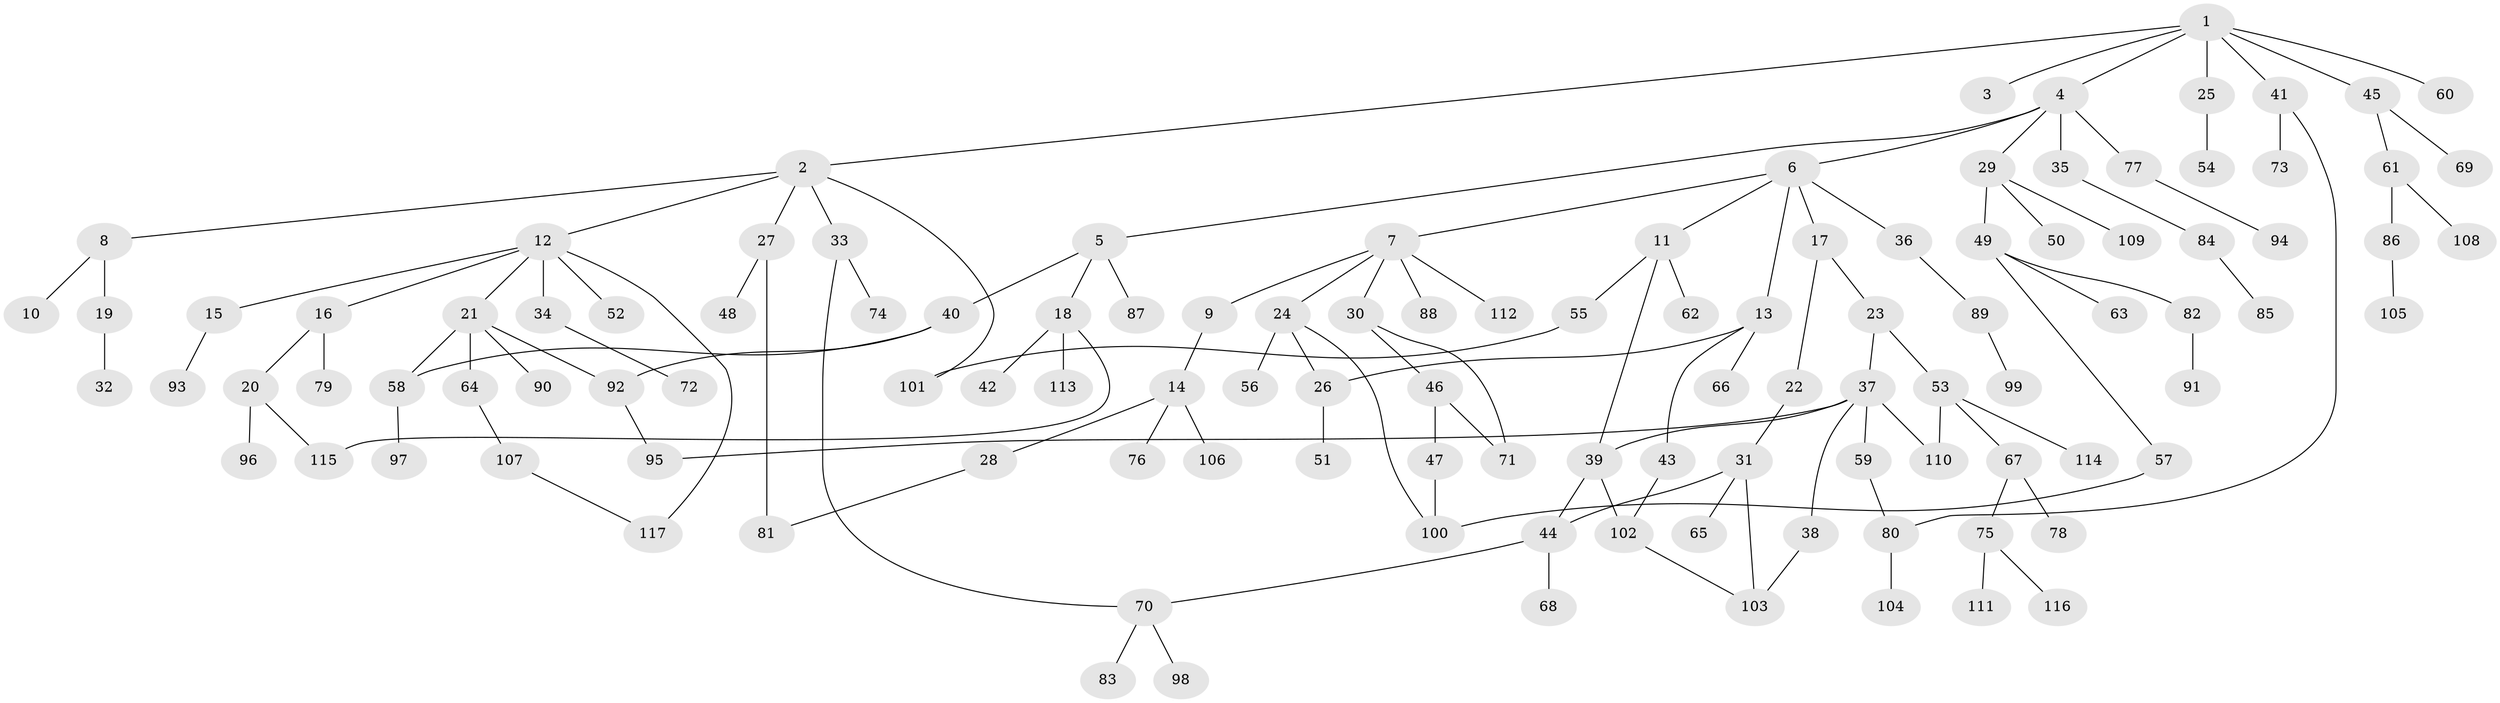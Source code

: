 // coarse degree distribution, {7: 0.043478260869565216, 6: 0.043478260869565216, 1: 0.43478260869565216, 3: 0.21739130434782608, 8: 0.021739130434782608, 9: 0.021739130434782608, 5: 0.06521739130434782, 2: 0.15217391304347827}
// Generated by graph-tools (version 1.1) at 2025/17/03/04/25 18:17:11]
// undirected, 117 vertices, 135 edges
graph export_dot {
graph [start="1"]
  node [color=gray90,style=filled];
  1;
  2;
  3;
  4;
  5;
  6;
  7;
  8;
  9;
  10;
  11;
  12;
  13;
  14;
  15;
  16;
  17;
  18;
  19;
  20;
  21;
  22;
  23;
  24;
  25;
  26;
  27;
  28;
  29;
  30;
  31;
  32;
  33;
  34;
  35;
  36;
  37;
  38;
  39;
  40;
  41;
  42;
  43;
  44;
  45;
  46;
  47;
  48;
  49;
  50;
  51;
  52;
  53;
  54;
  55;
  56;
  57;
  58;
  59;
  60;
  61;
  62;
  63;
  64;
  65;
  66;
  67;
  68;
  69;
  70;
  71;
  72;
  73;
  74;
  75;
  76;
  77;
  78;
  79;
  80;
  81;
  82;
  83;
  84;
  85;
  86;
  87;
  88;
  89;
  90;
  91;
  92;
  93;
  94;
  95;
  96;
  97;
  98;
  99;
  100;
  101;
  102;
  103;
  104;
  105;
  106;
  107;
  108;
  109;
  110;
  111;
  112;
  113;
  114;
  115;
  116;
  117;
  1 -- 2;
  1 -- 3;
  1 -- 4;
  1 -- 25;
  1 -- 41;
  1 -- 45;
  1 -- 60;
  2 -- 8;
  2 -- 12;
  2 -- 27;
  2 -- 33;
  2 -- 101;
  4 -- 5;
  4 -- 6;
  4 -- 29;
  4 -- 35;
  4 -- 77;
  5 -- 18;
  5 -- 40;
  5 -- 87;
  6 -- 7;
  6 -- 11;
  6 -- 13;
  6 -- 17;
  6 -- 36;
  7 -- 9;
  7 -- 24;
  7 -- 30;
  7 -- 88;
  7 -- 112;
  8 -- 10;
  8 -- 19;
  9 -- 14;
  11 -- 55;
  11 -- 62;
  11 -- 39;
  12 -- 15;
  12 -- 16;
  12 -- 21;
  12 -- 34;
  12 -- 52;
  12 -- 117;
  13 -- 26;
  13 -- 43;
  13 -- 66;
  14 -- 28;
  14 -- 76;
  14 -- 106;
  15 -- 93;
  16 -- 20;
  16 -- 79;
  17 -- 22;
  17 -- 23;
  18 -- 42;
  18 -- 113;
  18 -- 115;
  19 -- 32;
  20 -- 96;
  20 -- 115;
  21 -- 64;
  21 -- 90;
  21 -- 92;
  21 -- 58;
  22 -- 31;
  23 -- 37;
  23 -- 53;
  24 -- 56;
  24 -- 100;
  24 -- 26;
  25 -- 54;
  26 -- 51;
  27 -- 48;
  27 -- 81;
  28 -- 81;
  29 -- 49;
  29 -- 50;
  29 -- 109;
  30 -- 46;
  30 -- 71;
  31 -- 44;
  31 -- 65;
  31 -- 103;
  33 -- 70;
  33 -- 74;
  34 -- 72;
  35 -- 84;
  36 -- 89;
  37 -- 38;
  37 -- 39;
  37 -- 59;
  37 -- 95;
  37 -- 110;
  38 -- 103;
  39 -- 44;
  39 -- 102;
  40 -- 58;
  40 -- 92;
  41 -- 73;
  41 -- 80;
  43 -- 102;
  44 -- 68;
  44 -- 70;
  45 -- 61;
  45 -- 69;
  46 -- 47;
  46 -- 71;
  47 -- 100;
  49 -- 57;
  49 -- 63;
  49 -- 82;
  53 -- 67;
  53 -- 114;
  53 -- 110;
  55 -- 101;
  57 -- 100;
  58 -- 97;
  59 -- 80;
  61 -- 86;
  61 -- 108;
  64 -- 107;
  67 -- 75;
  67 -- 78;
  70 -- 83;
  70 -- 98;
  75 -- 111;
  75 -- 116;
  77 -- 94;
  80 -- 104;
  82 -- 91;
  84 -- 85;
  86 -- 105;
  89 -- 99;
  92 -- 95;
  102 -- 103;
  107 -- 117;
}
